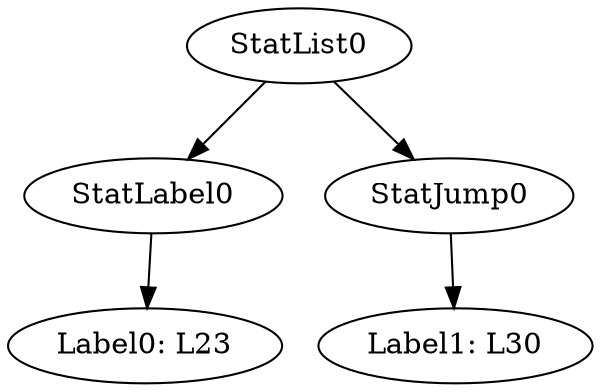 digraph {
	ordering = out;
	StatJump0 -> "Label1: L30";
	StatList0 -> StatLabel0;
	StatList0 -> StatJump0;
	StatLabel0 -> "Label0: L23";
}

